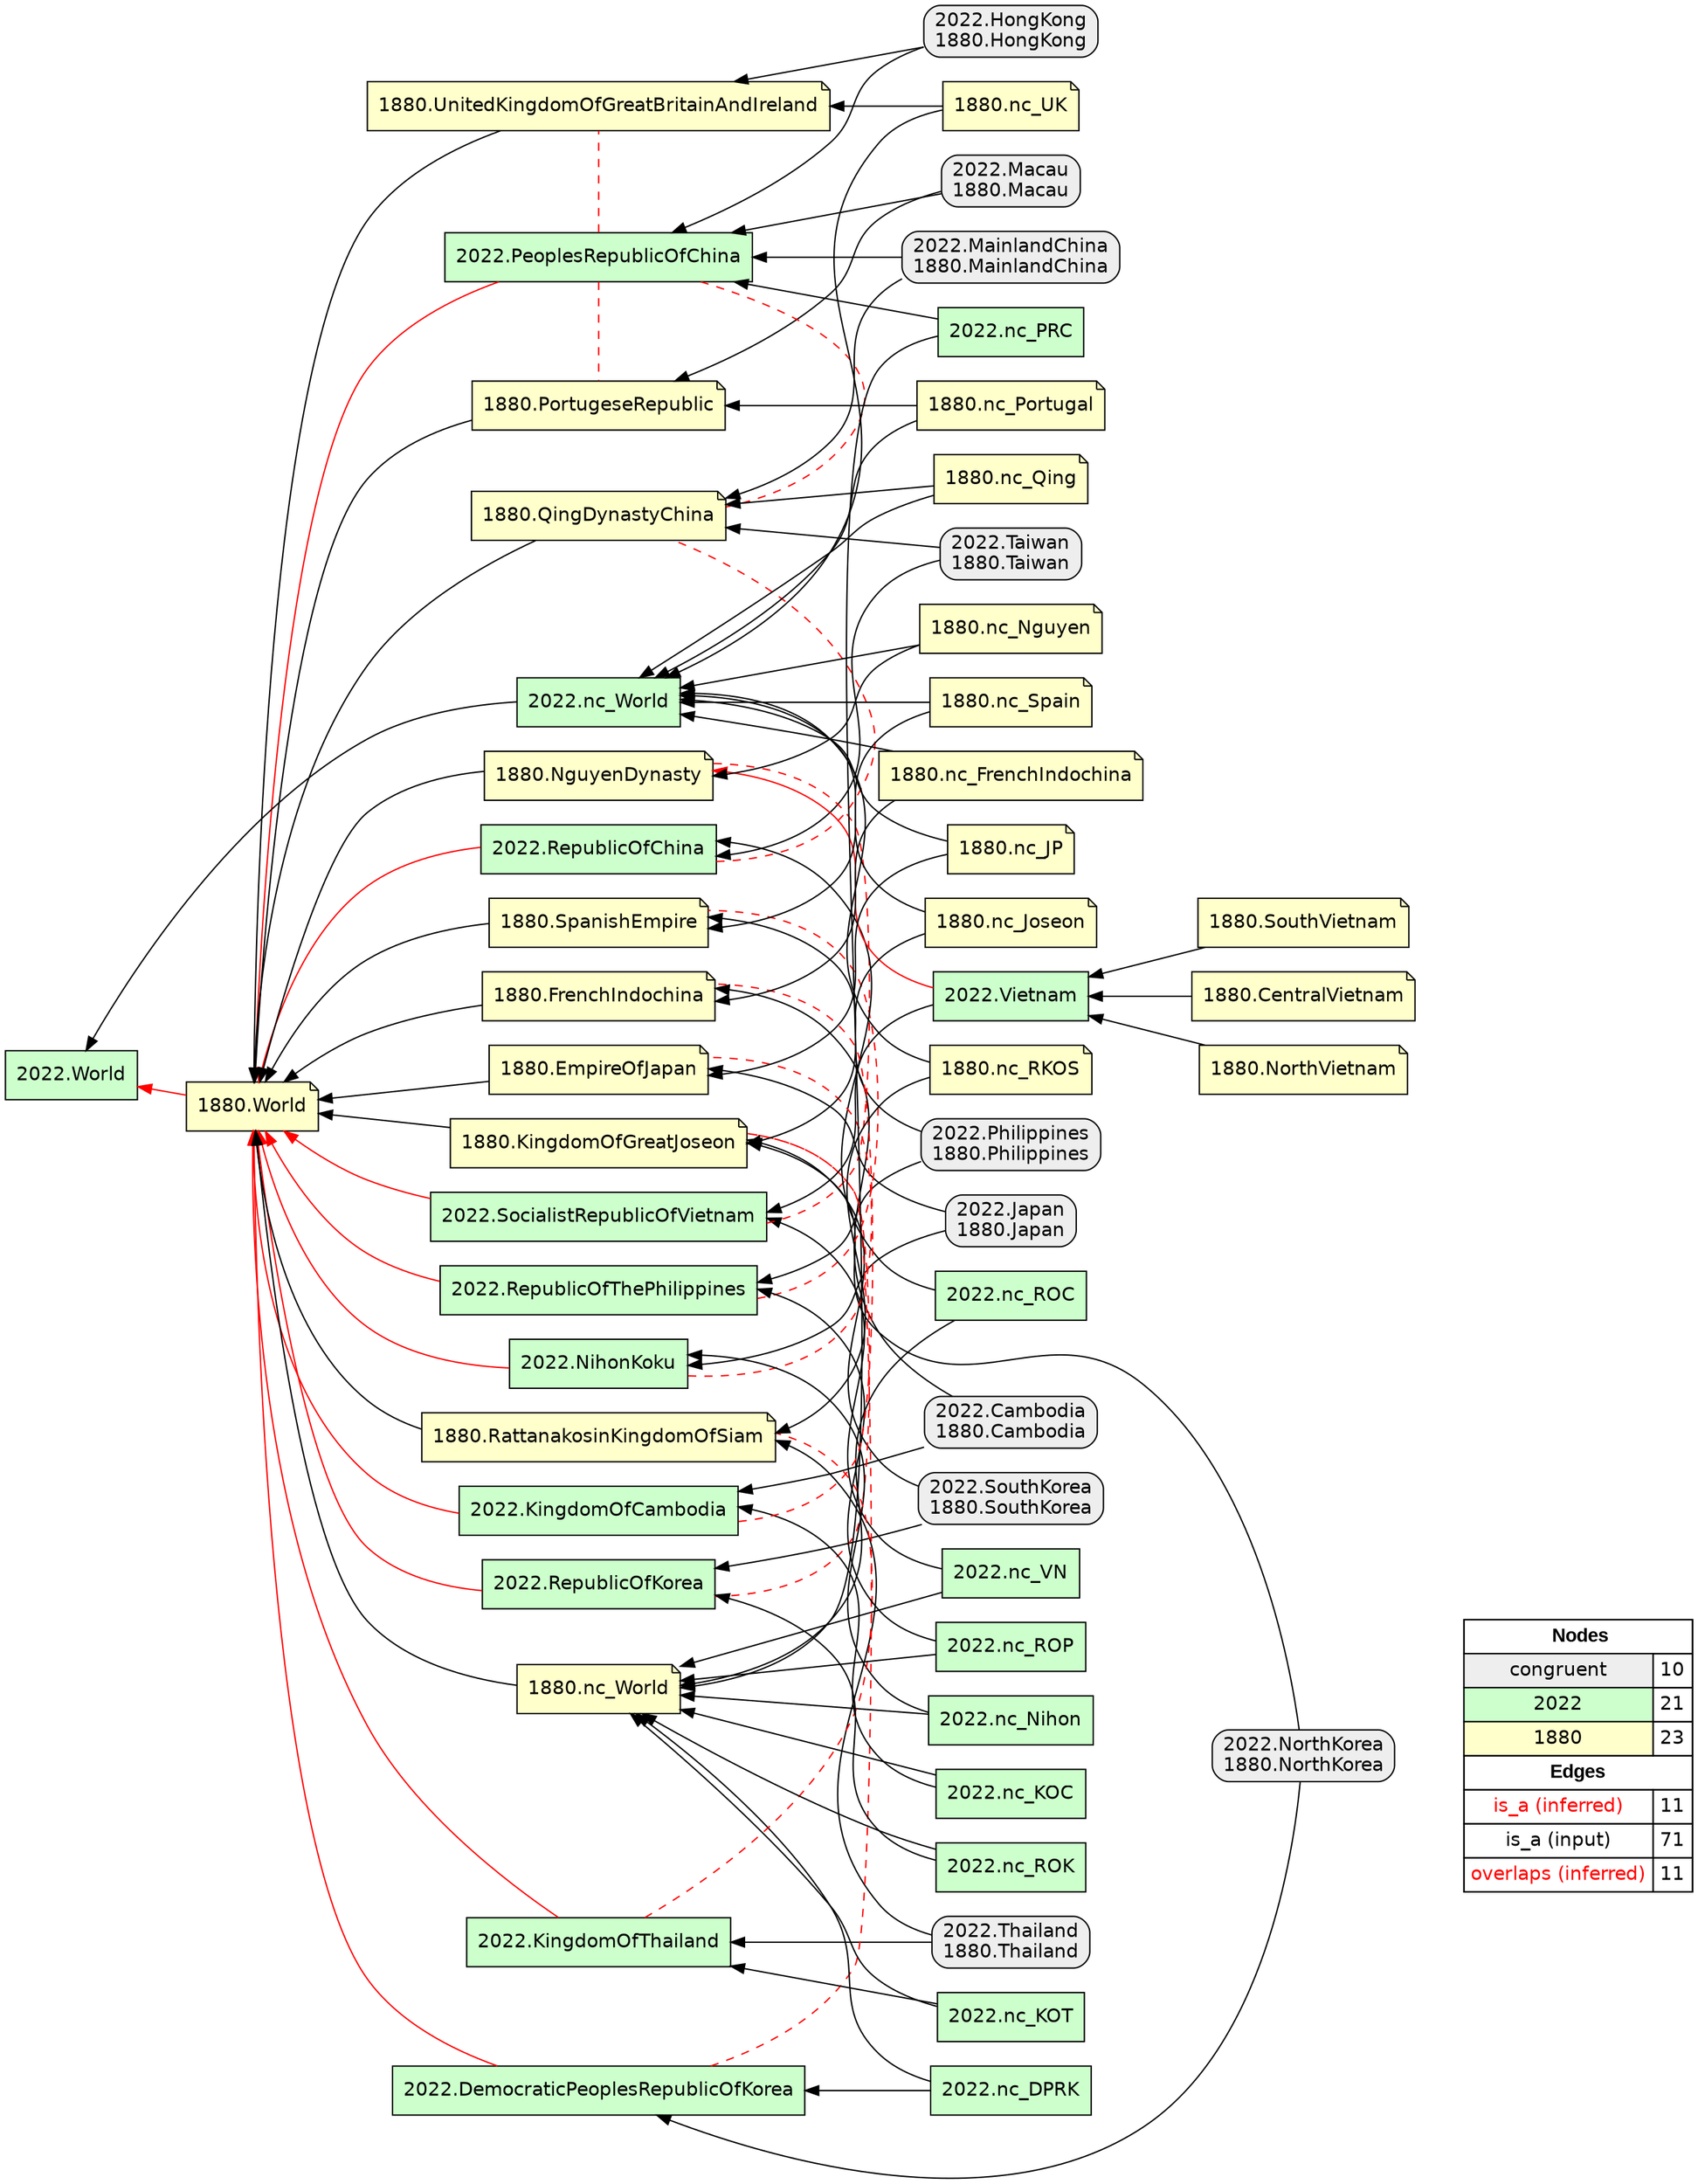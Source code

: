 digraph{
rankdir=RL
node[shape=box style="filled,rounded" fillcolor="#EEEEEE" fontname="helvetica"] 
"2022.NorthKorea\n1880.NorthKorea"
"2022.MainlandChina\n1880.MainlandChina"
"2022.Thailand\n1880.Thailand"
"2022.Japan\n1880.Japan"
"2022.Cambodia\n1880.Cambodia"
"2022.HongKong\n1880.HongKong"
"2022.SouthKorea\n1880.SouthKorea"
"2022.Philippines\n1880.Philippines"
"2022.Macau\n1880.Macau"
"2022.Taiwan\n1880.Taiwan"
node[shape=box style=filled fillcolor="#CCFFCC" fontname="helvetica"] 
"2022.RepublicOfThePhilippines"
"2022.nc_VN"
"2022.SocialistRepublicOfVietnam"
"2022.PeoplesRepublicOfChina"
"2022.RepublicOfKorea"
"2022.DemocraticPeoplesRepublicOfKorea"
"2022.nc_World"
"2022.nc_ROC"
"2022.RepublicOfChina"
"2022.NihonKoku"
"2022.nc_Nihon"
"2022.Vietnam"
"2022.nc_DPRK"
"2022.World"
"2022.KingdomOfThailand"
"2022.nc_ROK"
"2022.nc_PRC"
"2022.nc_KOC"
"2022.nc_KOT"
"2022.nc_ROP"
"2022.KingdomOfCambodia"
node[shape=note style=filled fillcolor="#FFFFCC" fontname="helvetica"] 
"1880.nc_Spain"
"1880.FrenchIndochina"
"1880.nc_Portugal"
"1880.SouthVietnam"
"1880.nc_Joseon"
"1880.SpanishEmpire"
"1880.CentralVietnam"
"1880.NguyenDynasty"
"1880.KingdomOfGreatJoseon"
"1880.nc_FrenchIndochina"
"1880.nc_Qing"
"1880.World"
"1880.EmpireOfJapan"
"1880.nc_UK"
"1880.nc_RKOS"
"1880.QingDynastyChina"
"1880.NorthVietnam"
"1880.UnitedKingdomOfGreatBritainAndIreland"
"1880.nc_World"
"1880.PortugeseRepublic"
"1880.nc_JP"
"1880.RattanakosinKingdomOfSiam"
"1880.nc_Nguyen"
edge[arrowhead=normal style=solid color="#FF0000" constraint=true penwidth=1]
"2022.PeoplesRepublicOfChina" -> "1880.World"
"2022.RepublicOfChina" -> "1880.World"
"2022.NihonKoku" -> "1880.World"
"2022.RepublicOfKorea" -> "1880.World"
"2022.SocialistRepublicOfVietnam" -> "1880.World"
"2022.KingdomOfCambodia" -> "1880.World"
"2022.RepublicOfThePhilippines" -> "1880.World"
"2022.DemocraticPeoplesRepublicOfKorea" -> "1880.World"
"1880.World" -> "2022.World"
"2022.KingdomOfThailand" -> "1880.World"
"2022.Vietnam" -> "1880.NguyenDynasty"
edge[arrowhead=normal style=solid color="#000000" constraint=true penwidth=1]
"1880.nc_Joseon" -> "2022.nc_World"
"2022.Philippines\n1880.Philippines" -> "1880.SpanishEmpire"
"2022.nc_ROC" -> "2022.RepublicOfChina"
"2022.nc_DPRK" -> "2022.DemocraticPeoplesRepublicOfKorea"
"2022.nc_VN" -> "2022.SocialistRepublicOfVietnam"
"2022.MainlandChina\n1880.MainlandChina" -> "2022.PeoplesRepublicOfChina"
"1880.nc_Spain" -> "2022.nc_World"
"1880.PortugeseRepublic" -> "1880.World"
"1880.nc_UK" -> "1880.UnitedKingdomOfGreatBritainAndIreland"
"1880.nc_FrenchIndochina" -> "1880.FrenchIndochina"
"2022.nc_ROK" -> "2022.RepublicOfKorea"
"2022.HongKong\n1880.HongKong" -> "1880.UnitedKingdomOfGreatBritainAndIreland"
"2022.Taiwan\n1880.Taiwan" -> "2022.RepublicOfChina"
"1880.SouthVietnam" -> "2022.Vietnam"
"1880.nc_Nguyen" -> "1880.NguyenDynasty"
"2022.nc_Nihon" -> "2022.NihonKoku"
"1880.UnitedKingdomOfGreatBritainAndIreland" -> "1880.World"
"2022.Cambodia\n1880.Cambodia" -> "2022.KingdomOfCambodia"
"1880.nc_Joseon" -> "1880.KingdomOfGreatJoseon"
"2022.SouthKorea\n1880.SouthKorea" -> "2022.RepublicOfKorea"
"2022.nc_KOT" -> "2022.KingdomOfThailand"
"1880.nc_Portugal" -> "2022.nc_World"
"2022.nc_KOT" -> "1880.nc_World"
"2022.nc_ROK" -> "1880.nc_World"
"2022.nc_KOC" -> "1880.nc_World"
"2022.Japan\n1880.Japan" -> "2022.NihonKoku"
"2022.nc_DPRK" -> "1880.nc_World"
"1880.SpanishEmpire" -> "1880.World"
"1880.FrenchIndochina" -> "1880.World"
"1880.nc_FrenchIndochina" -> "2022.nc_World"
"1880.CentralVietnam" -> "2022.Vietnam"
"2022.Macau\n1880.Macau" -> "1880.PortugeseRepublic"
"2022.Philippines\n1880.Philippines" -> "2022.RepublicOfThePhilippines"
"1880.nc_UK" -> "2022.nc_World"
"1880.KingdomOfGreatJoseon" -> "1880.World"
"2022.nc_ROP" -> "1880.nc_World"
"1880.EmpireOfJapan" -> "1880.World"
"1880.NorthVietnam" -> "2022.Vietnam"
"2022.nc_ROC" -> "1880.nc_World"
"2022.nc_PRC" -> "1880.nc_World"
"2022.nc_VN" -> "1880.nc_World"
"2022.nc_ROP" -> "2022.RepublicOfThePhilippines"
"2022.Thailand\n1880.Thailand" -> "2022.KingdomOfThailand"
"1880.QingDynastyChina" -> "1880.World"
"2022.MainlandChina\n1880.MainlandChina" -> "1880.QingDynastyChina"
"2022.nc_World" -> "2022.World"
"1880.nc_Qing" -> "2022.nc_World"
"1880.nc_Portugal" -> "1880.PortugeseRepublic"
"2022.Vietnam" -> "2022.SocialistRepublicOfVietnam"
"2022.SouthKorea\n1880.SouthKorea" -> "1880.KingdomOfGreatJoseon"
"1880.nc_Nguyen" -> "2022.nc_World"
"2022.NorthKorea\n1880.NorthKorea" -> "2022.DemocraticPeoplesRepublicOfKorea"
"1880.RattanakosinKingdomOfSiam" -> "1880.World"
"1880.NguyenDynasty" -> "1880.World"
"1880.nc_Spain" -> "1880.SpanishEmpire"
"2022.nc_Nihon" -> "1880.nc_World"
"2022.Cambodia\n1880.Cambodia" -> "1880.FrenchIndochina"
"2022.Japan\n1880.Japan" -> "1880.EmpireOfJapan"
"1880.nc_Qing" -> "1880.QingDynastyChina"
"2022.Thailand\n1880.Thailand" -> "1880.RattanakosinKingdomOfSiam"
"1880.nc_JP" -> "1880.EmpireOfJapan"
"1880.nc_World" -> "1880.World"
"2022.NorthKorea\n1880.NorthKorea" -> "1880.KingdomOfGreatJoseon"
"2022.Taiwan\n1880.Taiwan" -> "1880.QingDynastyChina"
"1880.nc_JP" -> "2022.nc_World"
"2022.nc_KOC" -> "2022.KingdomOfCambodia"
"2022.Macau\n1880.Macau" -> "2022.PeoplesRepublicOfChina"
"1880.nc_RKOS" -> "1880.RattanakosinKingdomOfSiam"
"2022.HongKong\n1880.HongKong" -> "2022.PeoplesRepublicOfChina"
"2022.nc_PRC" -> "2022.PeoplesRepublicOfChina"
"1880.nc_RKOS" -> "2022.nc_World"
edge[arrowhead=normal style=dotted color="#000000" constraint=true penwidth=1]
edge[arrowhead=none style=dashed color="#FF0000" constraint=false penwidth=1]
"2022.RepublicOfThePhilippines" -> "1880.SpanishEmpire"
"2022.RepublicOfKorea" -> "1880.KingdomOfGreatJoseon"
"2022.PeoplesRepublicOfChina" -> "1880.UnitedKingdomOfGreatBritainAndIreland"
"2022.KingdomOfCambodia" -> "1880.FrenchIndochina"
"2022.KingdomOfThailand" -> "1880.RattanakosinKingdomOfSiam"
"2022.PeoplesRepublicOfChina" -> "1880.PortugeseRepublic"
"2022.DemocraticPeoplesRepublicOfKorea" -> "1880.KingdomOfGreatJoseon"
"2022.PeoplesRepublicOfChina" -> "1880.QingDynastyChina"
"2022.SocialistRepublicOfVietnam" -> "1880.NguyenDynasty"
"2022.RepublicOfChina" -> "1880.QingDynastyChina"
"2022.NihonKoku" -> "1880.EmpireOfJapan"
node[shape=box] 
{rank=source Legend [fillcolor= white margin=0 label=< 
 <TABLE BORDER="0" CELLBORDER="1" CELLSPACING="0" CELLPADDING="4"> 
<TR> <TD COLSPAN="2"><font face="Arial Black"> Nodes</font></TD> </TR> 
<TR> 
 <TD bgcolor="#EEEEEE" fontname="helvetica">congruent</TD> 
 <TD>10</TD> 
 </TR> 
<TR> 
 <TD bgcolor="#CCFFCC" fontname="helvetica">2022</TD> 
 <TD>21</TD> 
 </TR> 
<TR> 
 <TD bgcolor="#FFFFCC" fontname="helvetica">1880</TD> 
 <TD>23</TD> 
 </TR> 
<TR> <TD COLSPAN="2"><font face = "Arial Black"> Edges </font></TD> </TR> 
<TR> 
 <TD><font color ="#FF0000">is_a (inferred)</font></TD><TD>11</TD>
</TR>
<TR> 
 <TD><font color ="#000000">is_a (input)</font></TD><TD>71</TD>
</TR>
<TR> 
 <TD><font color ="#FF0000">overlaps (inferred)</font></TD><TD>11</TD>
</TR>
</TABLE> 
 >] } 
}